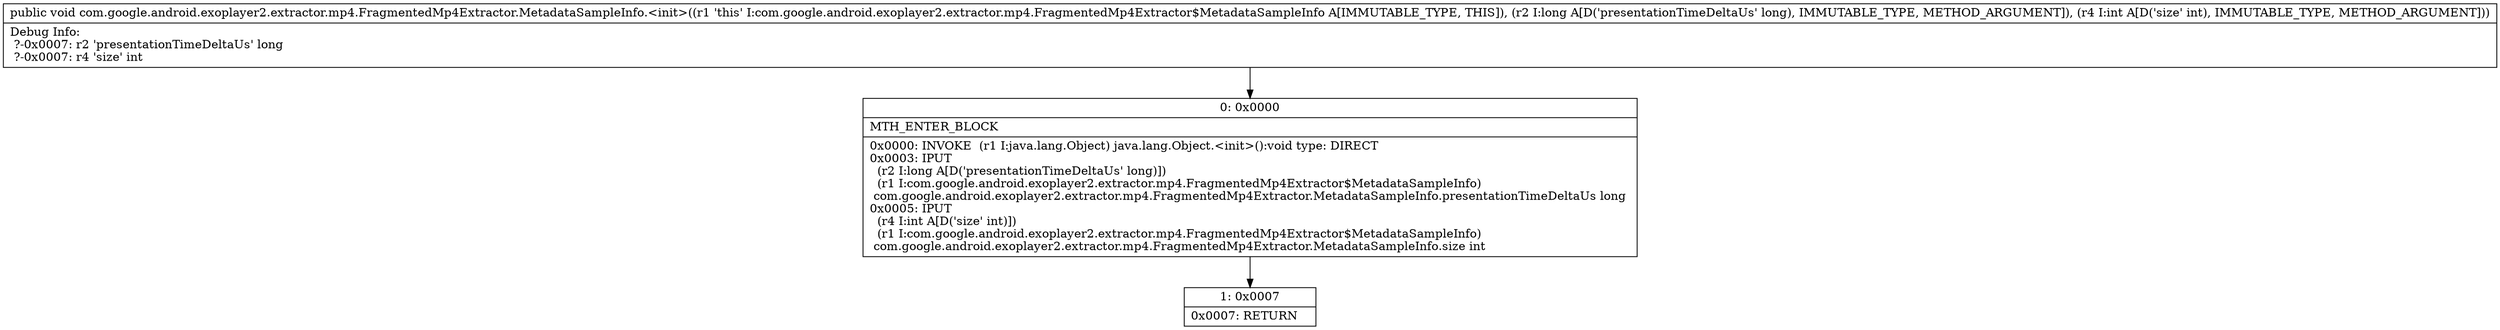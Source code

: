digraph "CFG forcom.google.android.exoplayer2.extractor.mp4.FragmentedMp4Extractor.MetadataSampleInfo.\<init\>(JI)V" {
Node_0 [shape=record,label="{0\:\ 0x0000|MTH_ENTER_BLOCK\l|0x0000: INVOKE  (r1 I:java.lang.Object) java.lang.Object.\<init\>():void type: DIRECT \l0x0003: IPUT  \l  (r2 I:long A[D('presentationTimeDeltaUs' long)])\l  (r1 I:com.google.android.exoplayer2.extractor.mp4.FragmentedMp4Extractor$MetadataSampleInfo)\l com.google.android.exoplayer2.extractor.mp4.FragmentedMp4Extractor.MetadataSampleInfo.presentationTimeDeltaUs long \l0x0005: IPUT  \l  (r4 I:int A[D('size' int)])\l  (r1 I:com.google.android.exoplayer2.extractor.mp4.FragmentedMp4Extractor$MetadataSampleInfo)\l com.google.android.exoplayer2.extractor.mp4.FragmentedMp4Extractor.MetadataSampleInfo.size int \l}"];
Node_1 [shape=record,label="{1\:\ 0x0007|0x0007: RETURN   \l}"];
MethodNode[shape=record,label="{public void com.google.android.exoplayer2.extractor.mp4.FragmentedMp4Extractor.MetadataSampleInfo.\<init\>((r1 'this' I:com.google.android.exoplayer2.extractor.mp4.FragmentedMp4Extractor$MetadataSampleInfo A[IMMUTABLE_TYPE, THIS]), (r2 I:long A[D('presentationTimeDeltaUs' long), IMMUTABLE_TYPE, METHOD_ARGUMENT]), (r4 I:int A[D('size' int), IMMUTABLE_TYPE, METHOD_ARGUMENT]))  | Debug Info:\l  ?\-0x0007: r2 'presentationTimeDeltaUs' long\l  ?\-0x0007: r4 'size' int\l}"];
MethodNode -> Node_0;
Node_0 -> Node_1;
}

